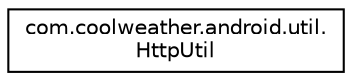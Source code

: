 digraph "类继承关系图"
{
 // LATEX_PDF_SIZE
  edge [fontname="Helvetica",fontsize="10",labelfontname="Helvetica",labelfontsize="10"];
  node [fontname="Helvetica",fontsize="10",shape=record];
  rankdir="LR";
  Node0 [label="com.coolweather.android.util.\lHttpUtil",height=0.2,width=0.4,color="black", fillcolor="white", style="filled",URL="$classcom_1_1coolweather_1_1android_1_1util_1_1_http_util.html",tooltip=" "];
}
